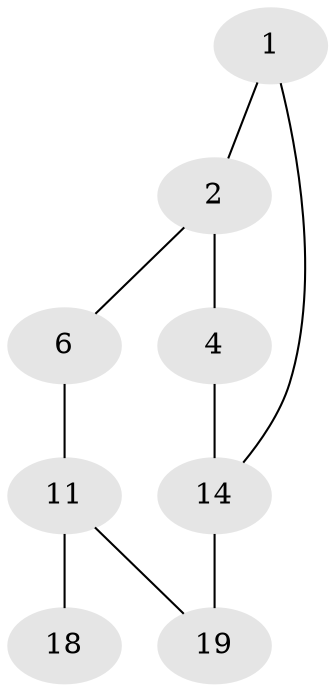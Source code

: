 // Generated by graph-tools (version 1.1) at 2025/46/02/15/25 05:46:28]
// undirected, 8 vertices, 9 edges
graph export_dot {
graph [start="1"]
  node [color=gray90,style=filled];
  1 [super="+3+9+17"];
  2 [super="+5"];
  4 [super="+7+8+13"];
  6 [super="+20"];
  11 [super="+12"];
  14;
  18 [super="+5+8"];
  19 [super="+12"];
  1 -- 2;
  1 -- 14;
  2 -- 4;
  2 -- 6;
  4 -- 14;
  6 -- 11;
  11 -- 19;
  11 -- 18;
  14 -- 19;
}

